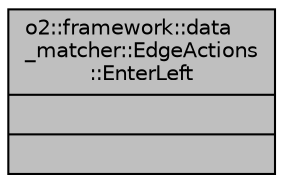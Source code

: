 digraph "o2::framework::data_matcher::EdgeActions::EnterLeft"
{
 // INTERACTIVE_SVG=YES
  bgcolor="transparent";
  edge [fontname="Helvetica",fontsize="10",labelfontname="Helvetica",labelfontsize="10"];
  node [fontname="Helvetica",fontsize="10",shape=record];
  Node1 [label="{o2::framework::data\l_matcher::EdgeActions\l::EnterLeft\n||}",height=0.2,width=0.4,color="black", fillcolor="grey75", style="filled", fontcolor="black"];
}
